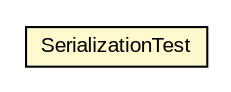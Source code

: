 #!/usr/local/bin/dot
#
# Class diagram 
# Generated by UMLGraph version R5_6-24-gf6e263 (http://www.umlgraph.org/)
#

digraph G {
	edge [fontname="arial",fontsize=10,labelfontname="arial",labelfontsize=10];
	node [fontname="arial",fontsize=10,shape=plaintext];
	nodesep=0.25;
	ranksep=0.5;
	// org.miloss.fgsms.services.interfaces.test.SerializationTest
	c2 [label=<<table title="org.miloss.fgsms.services.interfaces.test.SerializationTest" border="0" cellborder="1" cellspacing="0" cellpadding="2" port="p" bgcolor="lemonChiffon" href="./SerializationTest.html">
		<tr><td><table border="0" cellspacing="0" cellpadding="1">
<tr><td align="center" balign="center"> SerializationTest </td></tr>
		</table></td></tr>
		</table>>, URL="./SerializationTest.html", fontname="arial", fontcolor="black", fontsize=10.0];
}

